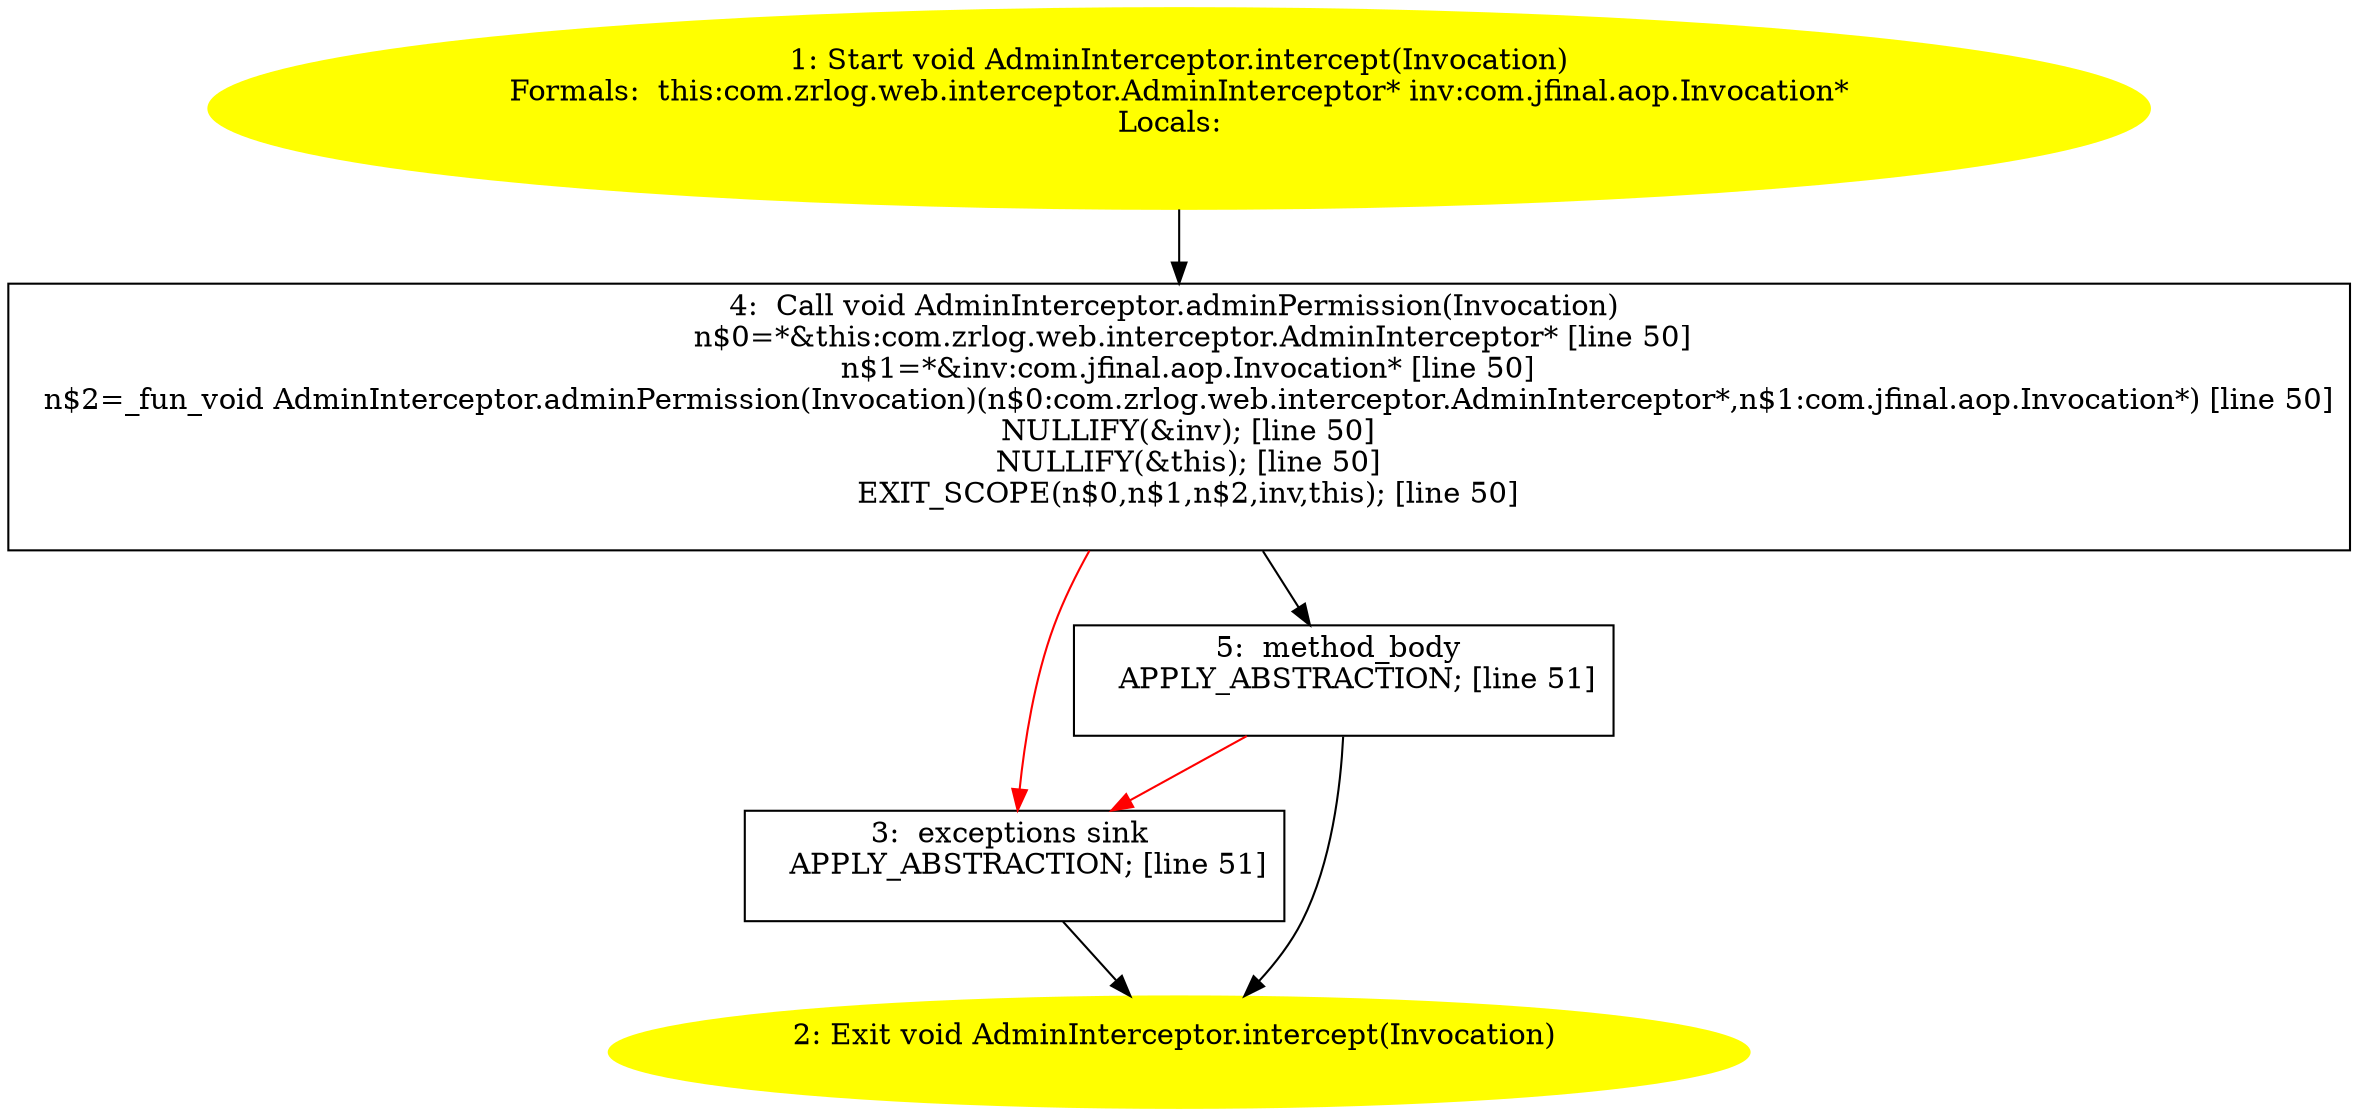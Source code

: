/* @generated */
digraph cfg {
"com.zrlog.web.interceptor.AdminInterceptor.intercept(com.jfinal.aop.Invocation):void.bf38453793d5bcbb2fa97ed2dc58b752_1" [label="1: Start void AdminInterceptor.intercept(Invocation)\nFormals:  this:com.zrlog.web.interceptor.AdminInterceptor* inv:com.jfinal.aop.Invocation*\nLocals:  \n  " color=yellow style=filled]
	

	 "com.zrlog.web.interceptor.AdminInterceptor.intercept(com.jfinal.aop.Invocation):void.bf38453793d5bcbb2fa97ed2dc58b752_1" -> "com.zrlog.web.interceptor.AdminInterceptor.intercept(com.jfinal.aop.Invocation):void.bf38453793d5bcbb2fa97ed2dc58b752_4" ;
"com.zrlog.web.interceptor.AdminInterceptor.intercept(com.jfinal.aop.Invocation):void.bf38453793d5bcbb2fa97ed2dc58b752_2" [label="2: Exit void AdminInterceptor.intercept(Invocation) \n  " color=yellow style=filled]
	

"com.zrlog.web.interceptor.AdminInterceptor.intercept(com.jfinal.aop.Invocation):void.bf38453793d5bcbb2fa97ed2dc58b752_3" [label="3:  exceptions sink \n   APPLY_ABSTRACTION; [line 51]\n " shape="box"]
	

	 "com.zrlog.web.interceptor.AdminInterceptor.intercept(com.jfinal.aop.Invocation):void.bf38453793d5bcbb2fa97ed2dc58b752_3" -> "com.zrlog.web.interceptor.AdminInterceptor.intercept(com.jfinal.aop.Invocation):void.bf38453793d5bcbb2fa97ed2dc58b752_2" ;
"com.zrlog.web.interceptor.AdminInterceptor.intercept(com.jfinal.aop.Invocation):void.bf38453793d5bcbb2fa97ed2dc58b752_4" [label="4:  Call void AdminInterceptor.adminPermission(Invocation) \n   n$0=*&this:com.zrlog.web.interceptor.AdminInterceptor* [line 50]\n  n$1=*&inv:com.jfinal.aop.Invocation* [line 50]\n  n$2=_fun_void AdminInterceptor.adminPermission(Invocation)(n$0:com.zrlog.web.interceptor.AdminInterceptor*,n$1:com.jfinal.aop.Invocation*) [line 50]\n  NULLIFY(&inv); [line 50]\n  NULLIFY(&this); [line 50]\n  EXIT_SCOPE(n$0,n$1,n$2,inv,this); [line 50]\n " shape="box"]
	

	 "com.zrlog.web.interceptor.AdminInterceptor.intercept(com.jfinal.aop.Invocation):void.bf38453793d5bcbb2fa97ed2dc58b752_4" -> "com.zrlog.web.interceptor.AdminInterceptor.intercept(com.jfinal.aop.Invocation):void.bf38453793d5bcbb2fa97ed2dc58b752_5" ;
	 "com.zrlog.web.interceptor.AdminInterceptor.intercept(com.jfinal.aop.Invocation):void.bf38453793d5bcbb2fa97ed2dc58b752_4" -> "com.zrlog.web.interceptor.AdminInterceptor.intercept(com.jfinal.aop.Invocation):void.bf38453793d5bcbb2fa97ed2dc58b752_3" [color="red" ];
"com.zrlog.web.interceptor.AdminInterceptor.intercept(com.jfinal.aop.Invocation):void.bf38453793d5bcbb2fa97ed2dc58b752_5" [label="5:  method_body \n   APPLY_ABSTRACTION; [line 51]\n " shape="box"]
	

	 "com.zrlog.web.interceptor.AdminInterceptor.intercept(com.jfinal.aop.Invocation):void.bf38453793d5bcbb2fa97ed2dc58b752_5" -> "com.zrlog.web.interceptor.AdminInterceptor.intercept(com.jfinal.aop.Invocation):void.bf38453793d5bcbb2fa97ed2dc58b752_2" ;
	 "com.zrlog.web.interceptor.AdminInterceptor.intercept(com.jfinal.aop.Invocation):void.bf38453793d5bcbb2fa97ed2dc58b752_5" -> "com.zrlog.web.interceptor.AdminInterceptor.intercept(com.jfinal.aop.Invocation):void.bf38453793d5bcbb2fa97ed2dc58b752_3" [color="red" ];
}
